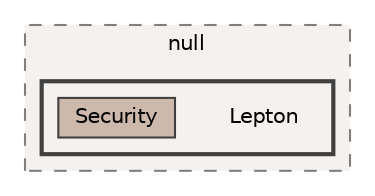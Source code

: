 digraph "/run/media/null/Lepton"
{
 // LATEX_PDF_SIZE
  bgcolor="transparent";
  edge [fontname=Helvetica,fontsize=10,labelfontname=Helvetica,labelfontsize=10];
  node [fontname=Helvetica,fontsize=10,shape=box,height=0.2,width=0.4];
  compound=true
  subgraph clusterdir_a948842fa98f12679c5b270b3cb08c8f {
    graph [ bgcolor="#f5f1ee", pencolor="grey50", label="null", fontname=Helvetica,fontsize=10 style="filled,dashed", URL="dir_a948842fa98f12679c5b270b3cb08c8f.html",tooltip=""]
  subgraph clusterdir_07db626c45ea25c07b7068518579809d {
    graph [ bgcolor="#f5f1ee", pencolor="grey25", label="", fontname=Helvetica,fontsize=10 style="filled,bold", URL="dir_07db626c45ea25c07b7068518579809d.html",tooltip=""]
    dir_07db626c45ea25c07b7068518579809d [shape=plaintext, label="Lepton"];
  dir_ac7d54f39fc9e161fbbe02608cda26f1 [label="Security", fillcolor="#cdb9ac", color="grey25", style="filled", URL="dir_ac7d54f39fc9e161fbbe02608cda26f1.html",tooltip=""];
  }
  }
}
